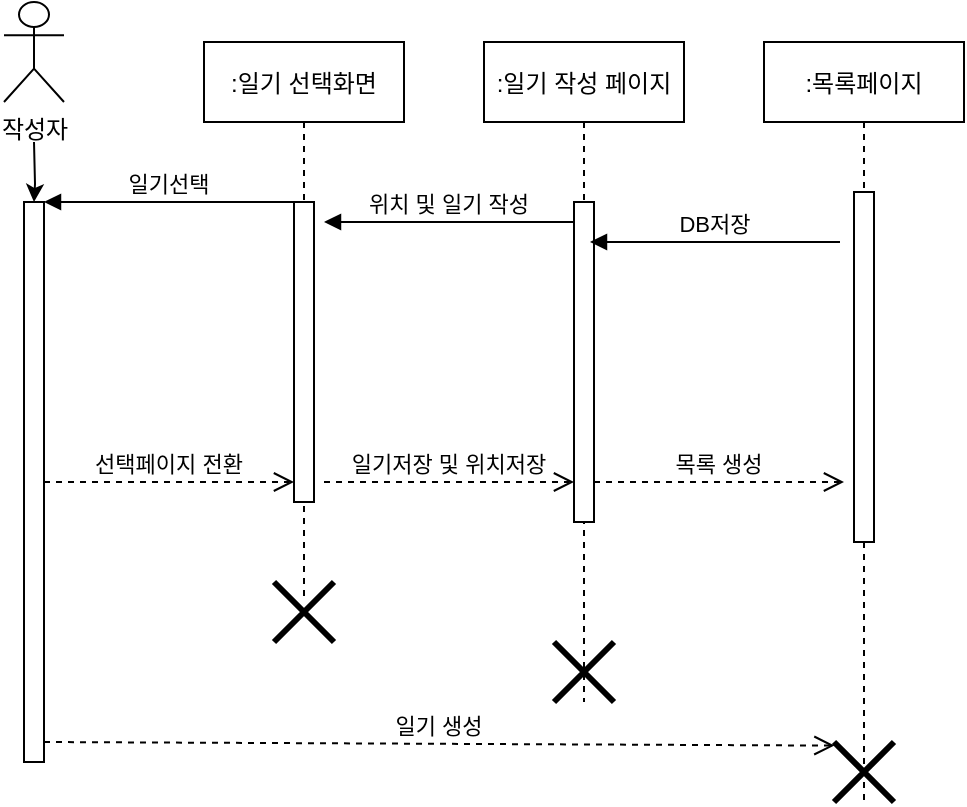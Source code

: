 <mxfile version="18.0.2" type="github">
  <diagram id="kgpKYQtTHZ0yAKxKKP6v" name="Page-1">
    <mxGraphModel dx="1038" dy="579" grid="1" gridSize="10" guides="1" tooltips="1" connect="1" arrows="1" fold="1" page="1" pageScale="1" pageWidth="850" pageHeight="1100" math="0" shadow="0">
      <root>
        <mxCell id="0" />
        <mxCell id="1" parent="0" />
        <mxCell id="3nuBFxr9cyL0pnOWT2aG-5" value=":일기 선택화면" style="shape=umlLifeline;perimeter=lifelinePerimeter;container=1;collapsible=0;recursiveResize=0;rounded=0;shadow=0;strokeWidth=1;" parent="1" vertex="1">
          <mxGeometry x="170" y="80" width="100" height="280" as="geometry" />
        </mxCell>
        <mxCell id="3nuBFxr9cyL0pnOWT2aG-6" value="" style="points=[];perimeter=orthogonalPerimeter;rounded=0;shadow=0;strokeWidth=1;" parent="3nuBFxr9cyL0pnOWT2aG-5" vertex="1">
          <mxGeometry x="45" y="80" width="10" height="150" as="geometry" />
        </mxCell>
        <mxCell id="MqwUTq4gCY0mS1v4wUT5-9" value="위치 및 일기 작성" style="verticalAlign=bottom;endArrow=block;shadow=0;strokeWidth=1;" edge="1" parent="3nuBFxr9cyL0pnOWT2aG-5">
          <mxGeometry relative="1" as="geometry">
            <mxPoint x="185" y="90" as="sourcePoint" />
            <mxPoint x="60" y="90" as="targetPoint" />
          </mxGeometry>
        </mxCell>
        <mxCell id="3nuBFxr9cyL0pnOWT2aG-9" value="일기선택" style="verticalAlign=bottom;endArrow=block;entryX=1;entryY=0;shadow=0;strokeWidth=1;" parent="1" source="3nuBFxr9cyL0pnOWT2aG-6" target="3nuBFxr9cyL0pnOWT2aG-4" edge="1">
          <mxGeometry relative="1" as="geometry">
            <mxPoint x="240" y="200" as="sourcePoint" />
          </mxGeometry>
        </mxCell>
        <mxCell id="3nuBFxr9cyL0pnOWT2aG-10" value="선택페이지 전환" style="verticalAlign=bottom;endArrow=open;dashed=1;endSize=8;shadow=0;strokeWidth=1;" parent="1" source="3nuBFxr9cyL0pnOWT2aG-4" target="3nuBFxr9cyL0pnOWT2aG-6" edge="1">
          <mxGeometry relative="1" as="geometry">
            <mxPoint x="240" y="257" as="targetPoint" />
          </mxGeometry>
        </mxCell>
        <mxCell id="MqwUTq4gCY0mS1v4wUT5-1" value=":일기 작성 페이지" style="shape=umlLifeline;perimeter=lifelinePerimeter;container=1;collapsible=0;recursiveResize=0;rounded=0;shadow=0;strokeWidth=1;" vertex="1" parent="1">
          <mxGeometry x="310" y="80" width="100" height="330" as="geometry" />
        </mxCell>
        <mxCell id="MqwUTq4gCY0mS1v4wUT5-2" value="" style="points=[];perimeter=orthogonalPerimeter;rounded=0;shadow=0;strokeWidth=1;" vertex="1" parent="MqwUTq4gCY0mS1v4wUT5-1">
          <mxGeometry x="45" y="80" width="10" height="160" as="geometry" />
        </mxCell>
        <mxCell id="MqwUTq4gCY0mS1v4wUT5-10" value="일기저장 및 위치저장" style="verticalAlign=bottom;endArrow=open;dashed=1;endSize=8;exitX=1;exitY=0.95;shadow=0;strokeWidth=1;" edge="1" parent="MqwUTq4gCY0mS1v4wUT5-1">
          <mxGeometry relative="1" as="geometry">
            <mxPoint x="45" y="220" as="targetPoint" />
            <mxPoint x="-80" y="220" as="sourcePoint" />
          </mxGeometry>
        </mxCell>
        <mxCell id="MqwUTq4gCY0mS1v4wUT5-13" value="" style="shape=umlDestroy;whiteSpace=wrap;html=1;strokeWidth=3;" vertex="1" parent="MqwUTq4gCY0mS1v4wUT5-1">
          <mxGeometry x="35" y="300" width="30" height="30" as="geometry" />
        </mxCell>
        <mxCell id="3nuBFxr9cyL0pnOWT2aG-4" value="" style="points=[];perimeter=orthogonalPerimeter;rounded=0;shadow=0;strokeWidth=1;" parent="1" vertex="1">
          <mxGeometry x="80" y="160" width="10" height="280" as="geometry" />
        </mxCell>
        <mxCell id="MqwUTq4gCY0mS1v4wUT5-7" value="" style="edgeStyle=orthogonalEdgeStyle;rounded=0;orthogonalLoop=1;jettySize=auto;html=1;" edge="1" parent="1" target="3nuBFxr9cyL0pnOWT2aG-4">
          <mxGeometry relative="1" as="geometry">
            <mxPoint x="85" y="130" as="sourcePoint" />
          </mxGeometry>
        </mxCell>
        <mxCell id="MqwUTq4gCY0mS1v4wUT5-3" value="&lt;font style=&quot;vertical-align: inherit;&quot;&gt;&lt;font style=&quot;vertical-align: inherit;&quot;&gt;작성자&lt;/font&gt;&lt;/font&gt;" style="shape=umlActor;verticalLabelPosition=bottom;verticalAlign=top;html=1;" vertex="1" parent="1">
          <mxGeometry x="70" y="60" width="30" height="50" as="geometry" />
        </mxCell>
        <mxCell id="MqwUTq4gCY0mS1v4wUT5-4" value=":목록페이지" style="shape=umlLifeline;perimeter=lifelinePerimeter;container=1;collapsible=0;recursiveResize=0;rounded=0;shadow=0;strokeWidth=1;" vertex="1" parent="1">
          <mxGeometry x="450" y="80" width="100" height="380" as="geometry" />
        </mxCell>
        <mxCell id="MqwUTq4gCY0mS1v4wUT5-5" value="" style="points=[];perimeter=orthogonalPerimeter;rounded=0;shadow=0;strokeWidth=1;" vertex="1" parent="MqwUTq4gCY0mS1v4wUT5-4">
          <mxGeometry x="45" y="75" width="10" height="175" as="geometry" />
        </mxCell>
        <mxCell id="MqwUTq4gCY0mS1v4wUT5-12" value="목록 생성" style="verticalAlign=bottom;endArrow=open;dashed=1;endSize=8;exitX=1;exitY=0.95;shadow=0;strokeWidth=1;" edge="1" parent="MqwUTq4gCY0mS1v4wUT5-4">
          <mxGeometry relative="1" as="geometry">
            <mxPoint x="40" y="220" as="targetPoint" />
            <mxPoint x="-85" y="220" as="sourcePoint" />
          </mxGeometry>
        </mxCell>
        <mxCell id="MqwUTq4gCY0mS1v4wUT5-14" value="" style="shape=umlDestroy;whiteSpace=wrap;html=1;strokeWidth=3;" vertex="1" parent="MqwUTq4gCY0mS1v4wUT5-4">
          <mxGeometry x="35" y="350" width="30" height="30" as="geometry" />
        </mxCell>
        <mxCell id="MqwUTq4gCY0mS1v4wUT5-6" value="" style="shape=umlDestroy;whiteSpace=wrap;html=1;strokeWidth=3;" vertex="1" parent="1">
          <mxGeometry x="205" y="350" width="30" height="30" as="geometry" />
        </mxCell>
        <mxCell id="MqwUTq4gCY0mS1v4wUT5-11" value="DB저장" style="verticalAlign=bottom;endArrow=block;shadow=0;strokeWidth=1;" edge="1" parent="1">
          <mxGeometry relative="1" as="geometry">
            <mxPoint x="488" y="180" as="sourcePoint" />
            <mxPoint x="363" y="180" as="targetPoint" />
          </mxGeometry>
        </mxCell>
        <mxCell id="MqwUTq4gCY0mS1v4wUT5-15" value="일기 생성" style="verticalAlign=bottom;endArrow=open;dashed=1;endSize=8;shadow=0;strokeWidth=1;entryX=0.007;entryY=0.06;entryDx=0;entryDy=0;entryPerimeter=0;" edge="1" parent="1" target="MqwUTq4gCY0mS1v4wUT5-14">
          <mxGeometry relative="1" as="geometry">
            <mxPoint x="215" y="430" as="targetPoint" />
            <mxPoint x="90" y="430" as="sourcePoint" />
          </mxGeometry>
        </mxCell>
      </root>
    </mxGraphModel>
  </diagram>
</mxfile>
